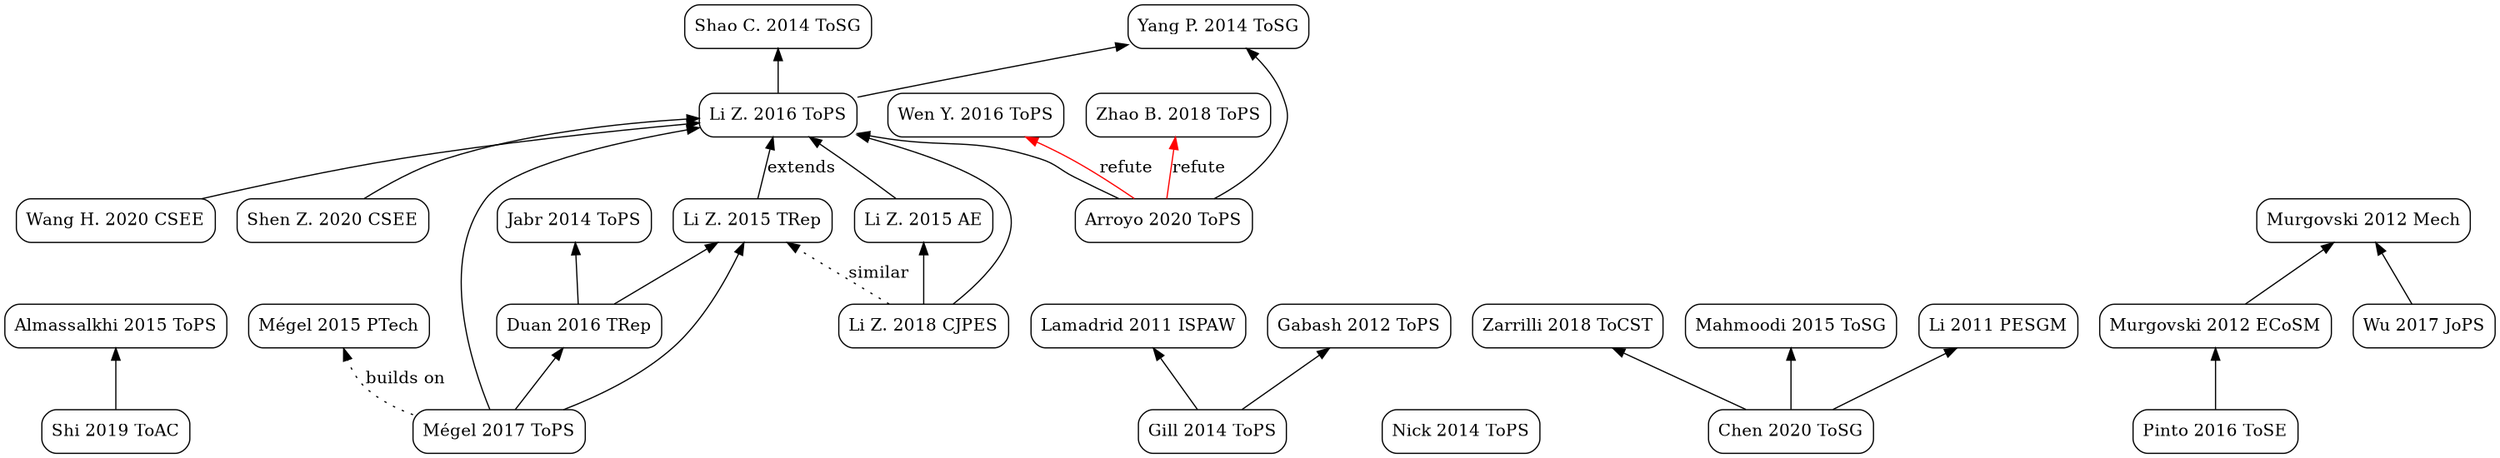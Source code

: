 digraph Citations {
  rankdir=BT
  size ="20,20"; // 20 inches gives 1920 px
  node [shape=box, style=rounded]

  "Shi 2019 ToAC" -> "Almassalkhi 2015 ToPS"
  "Mégel 2015 PTech"

  "Gill 2014 ToPS" -> {"Lamadrid 2011 ISPAW" "Gabash 2012 ToPS"}

  "Nick 2014 ToPS"

  "Chen 2020 ToSG" -> {"Zarrilli 2018 ToCST" "Mahmoodi 2015 ToSG" "Li 2011 PESGM"}

  /* Li Z. legacy */
  "Li Z. 2016 ToPS" -> {"Yang P. 2014 ToSG" "Shao C. 2014 ToSG"}
  "Mégel 2017 ToPS" -> {"Li Z. 2016 ToPS" "Li Z. 2015 TRep" "Duan 2016 TRep"}
  "Mégel 2017 ToPS" -> "Mégel 2015 PTech" [label="builds on", style=dotted]
  /*"Duan 2018 ToII" -> {"Li Z. 2016 ToPS" "Duan 2016 TRep"}*/
  "Duan 2016 TRep" -> {"Li Z. 2015 TRep" "Jabr 2014 ToPS"} /*"Li Z. 2016 ToPS"*/
  "Li Z. 2015 TRep" -> "Li Z. 2016 ToPS" [label="extends"]
  "Li Z. 2015 AE" -> "Li Z. 2016 ToPS"
  "Li Z. 2018 CJPES" -> {"Li Z. 2016 ToPS" "Li Z. 2015 AE"}
  "Li Z. 2018 CJPES" -> "Li Z. 2015 TRep" [label="similar", style=dotted]
  "Arroyo 2020 ToPS" -> {"Yang P. 2014 ToSG" "Li Z. 2016 ToPS"}
  "Arroyo 2020 ToPS" -> {"Wen Y. 2016 ToPS" "Zhao B. 2018 ToPS"} [label="refute",color=red]
  "Wang H. 2020 CSEE" -> "Li Z. 2016 ToPS"
  "Shen Z. 2020 CSEE" -> "Li Z. 2016 ToPS"

  /* Murgovski legacy*/
  "Pinto 2016 ToSE" -> "Murgovski 2012 ECoSM" -> "Murgovski 2012 Mech"
  "Wu 2017 JoPS" -> "Murgovski 2012 Mech"
}
